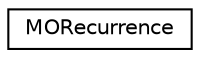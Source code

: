 digraph G
{
  edge [fontname="Helvetica",fontsize="10",labelfontname="Helvetica",labelfontsize="10"];
  node [fontname="Helvetica",fontsize="10",shape=record];
  rankdir=LR;
  Node1 [label="MORecurrence",height=0.2,width=0.4,color="black", fillcolor="white", style="filled",URL="$interface_m_o_recurrence.html",tooltip="Describes payment&#39;s recurring."];
}
